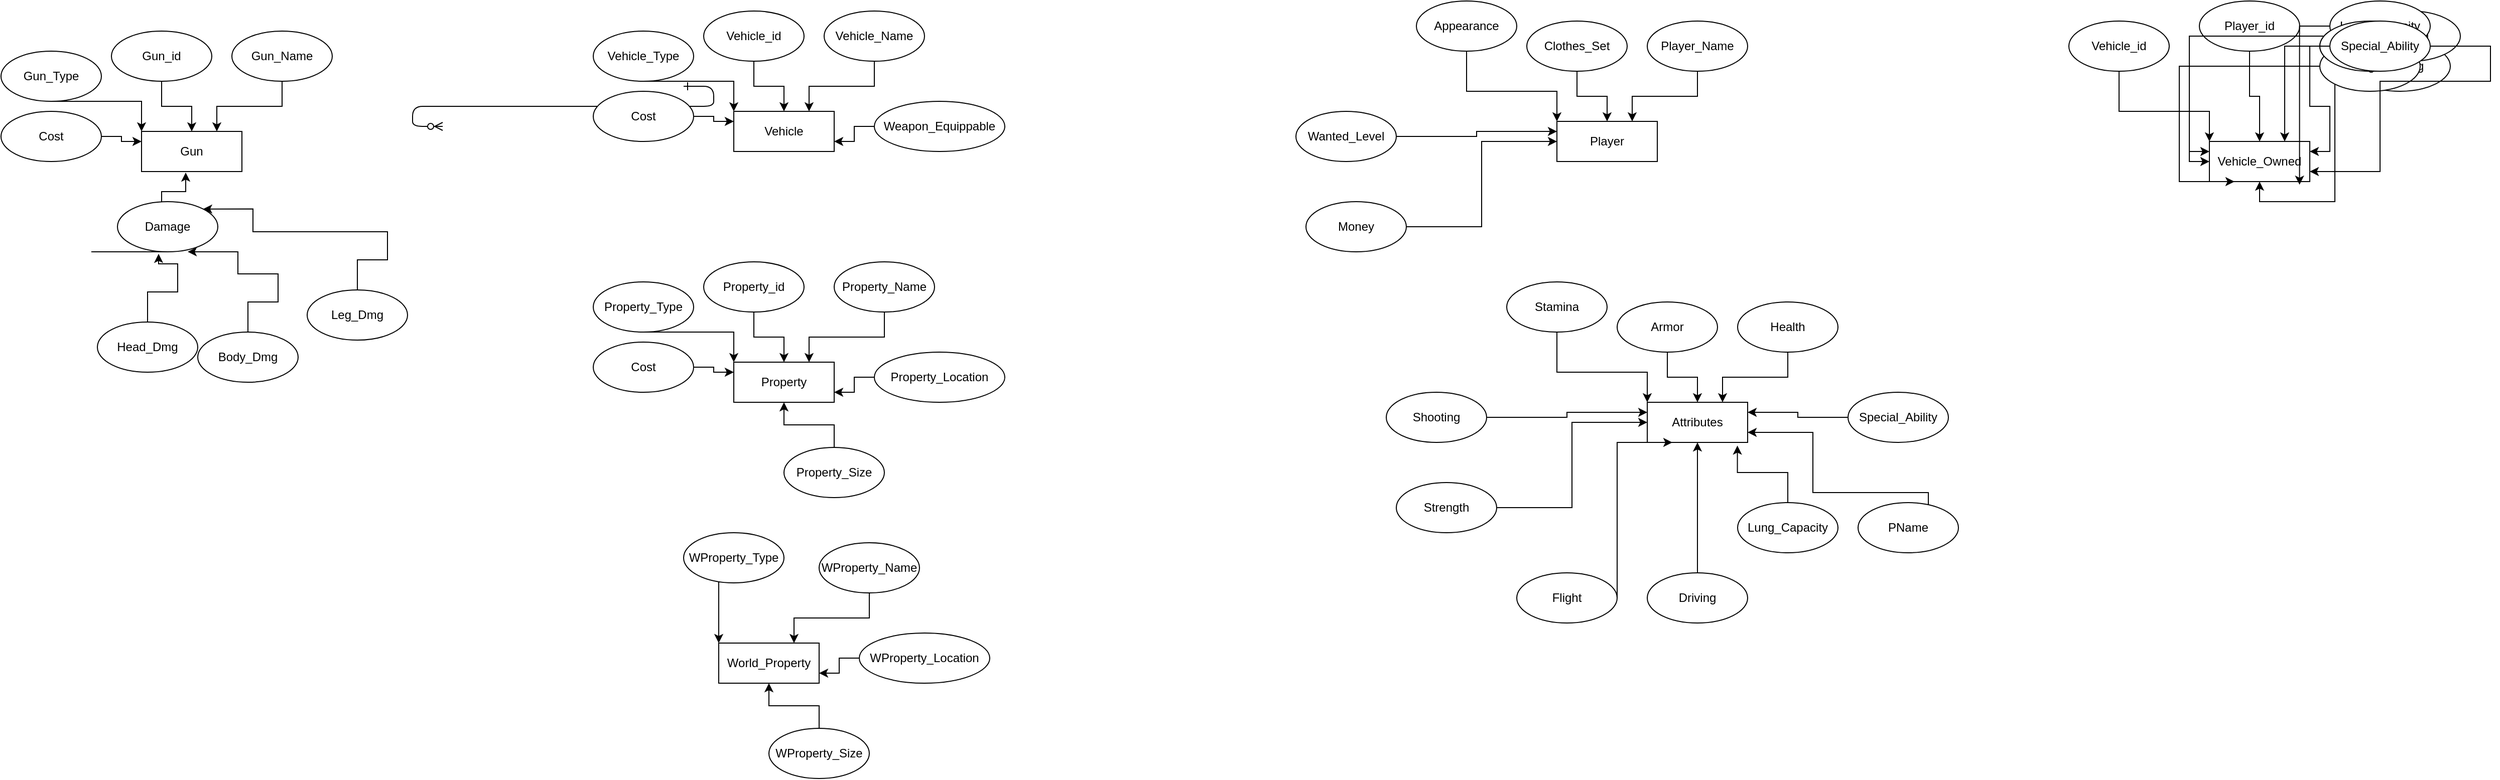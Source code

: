 <mxfile version="15.9.1" type="github">
  <diagram id="R2lEEEUBdFMjLlhIrx00" name="Page-1">
    <mxGraphModel dx="598" dy="1138" grid="1" gridSize="10" guides="1" tooltips="1" connect="1" arrows="1" fold="1" page="1" pageScale="1" pageWidth="850" pageHeight="1100" math="0" shadow="0" extFonts="Permanent Marker^https://fonts.googleapis.com/css?family=Permanent+Marker">
      <root>
        <mxCell id="0" />
        <mxCell id="1" parent="0" />
        <mxCell id="C-vyLk0tnHw3VtMMgP7b-12" value="" style="edgeStyle=entityRelationEdgeStyle;endArrow=ERzeroToMany;startArrow=ERone;endFill=1;startFill=0;" parent="1" edge="1">
          <mxGeometry width="100" height="100" relative="1" as="geometry">
            <mxPoint x="700" y="165" as="sourcePoint" />
            <mxPoint x="460" y="205" as="targetPoint" />
          </mxGeometry>
        </mxCell>
        <mxCell id="qchl_65KG_xpSbtckRRL-1" value="Gun" style="whiteSpace=wrap;html=1;align=center;" parent="1" vertex="1">
          <mxGeometry x="160" y="210" width="100" height="40" as="geometry" />
        </mxCell>
        <mxCell id="qchl_65KG_xpSbtckRRL-7" style="edgeStyle=orthogonalEdgeStyle;rounded=0;orthogonalLoop=1;jettySize=auto;html=1;" parent="1" source="qchl_65KG_xpSbtckRRL-2" target="qchl_65KG_xpSbtckRRL-1" edge="1">
          <mxGeometry relative="1" as="geometry" />
        </mxCell>
        <mxCell id="qchl_65KG_xpSbtckRRL-2" value="Gun_id" style="ellipse;whiteSpace=wrap;html=1;align=center;" parent="1" vertex="1">
          <mxGeometry x="130" y="110" width="100" height="50" as="geometry" />
        </mxCell>
        <mxCell id="qchl_65KG_xpSbtckRRL-8" style="edgeStyle=orthogonalEdgeStyle;rounded=0;orthogonalLoop=1;jettySize=auto;html=1;entryX=0.75;entryY=0;entryDx=0;entryDy=0;" parent="1" source="qchl_65KG_xpSbtckRRL-9" target="qchl_65KG_xpSbtckRRL-1" edge="1">
          <mxGeometry relative="1" as="geometry">
            <mxPoint x="330" y="210" as="targetPoint" />
          </mxGeometry>
        </mxCell>
        <mxCell id="qchl_65KG_xpSbtckRRL-9" value="Gun_Name" style="ellipse;whiteSpace=wrap;html=1;align=center;" parent="1" vertex="1">
          <mxGeometry x="250" y="110" width="100" height="50" as="geometry" />
        </mxCell>
        <mxCell id="qchl_65KG_xpSbtckRRL-10" style="edgeStyle=orthogonalEdgeStyle;rounded=0;orthogonalLoop=1;jettySize=auto;html=1;entryX=0;entryY=0;entryDx=0;entryDy=0;" parent="1" source="qchl_65KG_xpSbtckRRL-11" target="qchl_65KG_xpSbtckRRL-1" edge="1">
          <mxGeometry relative="1" as="geometry">
            <mxPoint x="100" y="230" as="targetPoint" />
            <Array as="points">
              <mxPoint x="160" y="180" />
            </Array>
          </mxGeometry>
        </mxCell>
        <mxCell id="qchl_65KG_xpSbtckRRL-11" value="Gun_Type" style="ellipse;whiteSpace=wrap;html=1;align=center;" parent="1" vertex="1">
          <mxGeometry x="20" y="130" width="100" height="50" as="geometry" />
        </mxCell>
        <mxCell id="qchl_65KG_xpSbtckRRL-12" style="edgeStyle=orthogonalEdgeStyle;rounded=0;orthogonalLoop=1;jettySize=auto;html=1;entryX=0;entryY=0.25;entryDx=0;entryDy=0;" parent="1" source="qchl_65KG_xpSbtckRRL-13" target="qchl_65KG_xpSbtckRRL-1" edge="1">
          <mxGeometry relative="1" as="geometry">
            <mxPoint x="100" y="290" as="targetPoint" />
          </mxGeometry>
        </mxCell>
        <mxCell id="qchl_65KG_xpSbtckRRL-13" value="Cost" style="ellipse;whiteSpace=wrap;html=1;align=center;" parent="1" vertex="1">
          <mxGeometry x="20" y="190" width="100" height="50" as="geometry" />
        </mxCell>
        <mxCell id="qchl_65KG_xpSbtckRRL-14" style="edgeStyle=orthogonalEdgeStyle;rounded=0;orthogonalLoop=1;jettySize=auto;html=1;entryX=0.44;entryY=1.025;entryDx=0;entryDy=0;entryPerimeter=0;" parent="1" source="qchl_65KG_xpSbtckRRL-15" target="qchl_65KG_xpSbtckRRL-1" edge="1">
          <mxGeometry relative="1" as="geometry">
            <mxPoint x="140" y="360" as="targetPoint" />
            <Array as="points">
              <mxPoint x="110" y="330" />
              <mxPoint x="180" y="330" />
              <mxPoint x="180" y="270" />
              <mxPoint x="204" y="270" />
            </Array>
          </mxGeometry>
        </mxCell>
        <mxCell id="qchl_65KG_xpSbtckRRL-15" value="Damage" style="ellipse;whiteSpace=wrap;html=1;align=center;" parent="1" vertex="1">
          <mxGeometry x="136" y="280" width="100" height="50" as="geometry" />
        </mxCell>
        <mxCell id="qchl_65KG_xpSbtckRRL-17" style="edgeStyle=orthogonalEdgeStyle;rounded=0;orthogonalLoop=1;jettySize=auto;html=1;entryX=0.41;entryY=1.04;entryDx=0;entryDy=0;entryPerimeter=0;" parent="1" source="qchl_65KG_xpSbtckRRL-18" target="qchl_65KG_xpSbtckRRL-15" edge="1">
          <mxGeometry relative="1" as="geometry">
            <mxPoint x="196" y="500" as="targetPoint" />
            <Array as="points">
              <mxPoint x="166" y="370" />
              <mxPoint x="196" y="370" />
              <mxPoint x="196" y="342" />
            </Array>
          </mxGeometry>
        </mxCell>
        <mxCell id="qchl_65KG_xpSbtckRRL-18" value="Head_Dmg" style="ellipse;whiteSpace=wrap;html=1;align=center;" parent="1" vertex="1">
          <mxGeometry x="116" y="400" width="100" height="50" as="geometry" />
        </mxCell>
        <mxCell id="qchl_65KG_xpSbtckRRL-19" style="edgeStyle=orthogonalEdgeStyle;rounded=0;orthogonalLoop=1;jettySize=auto;html=1;entryX=0.7;entryY=1;entryDx=0;entryDy=0;entryPerimeter=0;" parent="1" source="qchl_65KG_xpSbtckRRL-20" target="qchl_65KG_xpSbtckRRL-15" edge="1">
          <mxGeometry relative="1" as="geometry">
            <mxPoint x="327" y="352" as="targetPoint" />
            <Array as="points">
              <mxPoint x="266" y="380" />
              <mxPoint x="296" y="380" />
              <mxPoint x="296" y="352" />
              <mxPoint x="256" y="352" />
            </Array>
          </mxGeometry>
        </mxCell>
        <mxCell id="qchl_65KG_xpSbtckRRL-20" value="Body_Dmg" style="ellipse;whiteSpace=wrap;html=1;align=center;" parent="1" vertex="1">
          <mxGeometry x="216" y="410" width="100" height="50" as="geometry" />
        </mxCell>
        <mxCell id="qchl_65KG_xpSbtckRRL-21" style="edgeStyle=orthogonalEdgeStyle;rounded=0;orthogonalLoop=1;jettySize=auto;html=1;entryX=1;entryY=0;entryDx=0;entryDy=0;" parent="1" source="qchl_65KG_xpSbtckRRL-22" target="qchl_65KG_xpSbtckRRL-15" edge="1">
          <mxGeometry relative="1" as="geometry">
            <mxPoint x="436" y="310" as="targetPoint" />
            <Array as="points">
              <mxPoint x="375" y="338" />
              <mxPoint x="405" y="338" />
              <mxPoint x="405" y="310" />
              <mxPoint x="271" y="310" />
            </Array>
          </mxGeometry>
        </mxCell>
        <mxCell id="qchl_65KG_xpSbtckRRL-22" value="Leg_Dmg" style="ellipse;whiteSpace=wrap;html=1;align=center;" parent="1" vertex="1">
          <mxGeometry x="325" y="368" width="100" height="50" as="geometry" />
        </mxCell>
        <mxCell id="qchl_65KG_xpSbtckRRL-24" value="Vehicle" style="whiteSpace=wrap;html=1;align=center;" parent="1" vertex="1">
          <mxGeometry x="750" y="190" width="100" height="40" as="geometry" />
        </mxCell>
        <mxCell id="qchl_65KG_xpSbtckRRL-25" style="edgeStyle=orthogonalEdgeStyle;rounded=0;orthogonalLoop=1;jettySize=auto;html=1;" parent="1" source="qchl_65KG_xpSbtckRRL-26" target="qchl_65KG_xpSbtckRRL-24" edge="1">
          <mxGeometry relative="1" as="geometry" />
        </mxCell>
        <mxCell id="qchl_65KG_xpSbtckRRL-26" value="Vehicle_id" style="ellipse;whiteSpace=wrap;html=1;align=center;" parent="1" vertex="1">
          <mxGeometry x="720" y="90" width="100" height="50" as="geometry" />
        </mxCell>
        <mxCell id="qchl_65KG_xpSbtckRRL-27" style="edgeStyle=orthogonalEdgeStyle;rounded=0;orthogonalLoop=1;jettySize=auto;html=1;entryX=0.75;entryY=0;entryDx=0;entryDy=0;" parent="1" source="qchl_65KG_xpSbtckRRL-28" target="qchl_65KG_xpSbtckRRL-24" edge="1">
          <mxGeometry relative="1" as="geometry">
            <mxPoint x="920" y="190" as="targetPoint" />
          </mxGeometry>
        </mxCell>
        <mxCell id="qchl_65KG_xpSbtckRRL-28" value="Vehicle_Name" style="ellipse;whiteSpace=wrap;html=1;align=center;" parent="1" vertex="1">
          <mxGeometry x="840" y="90" width="100" height="50" as="geometry" />
        </mxCell>
        <mxCell id="qchl_65KG_xpSbtckRRL-29" style="edgeStyle=orthogonalEdgeStyle;rounded=0;orthogonalLoop=1;jettySize=auto;html=1;entryX=0;entryY=0;entryDx=0;entryDy=0;" parent="1" source="qchl_65KG_xpSbtckRRL-30" target="qchl_65KG_xpSbtckRRL-24" edge="1">
          <mxGeometry relative="1" as="geometry">
            <mxPoint x="690" y="210" as="targetPoint" />
            <Array as="points">
              <mxPoint x="750" y="160" />
            </Array>
          </mxGeometry>
        </mxCell>
        <mxCell id="qchl_65KG_xpSbtckRRL-30" value="Vehicle_Type" style="ellipse;whiteSpace=wrap;html=1;align=center;" parent="1" vertex="1">
          <mxGeometry x="610" y="110" width="100" height="50" as="geometry" />
        </mxCell>
        <mxCell id="qchl_65KG_xpSbtckRRL-31" style="edgeStyle=orthogonalEdgeStyle;rounded=0;orthogonalLoop=1;jettySize=auto;html=1;entryX=0;entryY=0.25;entryDx=0;entryDy=0;" parent="1" source="qchl_65KG_xpSbtckRRL-32" target="qchl_65KG_xpSbtckRRL-24" edge="1">
          <mxGeometry relative="1" as="geometry">
            <mxPoint x="690" y="270" as="targetPoint" />
          </mxGeometry>
        </mxCell>
        <mxCell id="qchl_65KG_xpSbtckRRL-32" value="Cost" style="ellipse;whiteSpace=wrap;html=1;align=center;" parent="1" vertex="1">
          <mxGeometry x="610" y="170" width="100" height="50" as="geometry" />
        </mxCell>
        <mxCell id="qchl_65KG_xpSbtckRRL-41" style="edgeStyle=orthogonalEdgeStyle;rounded=0;orthogonalLoop=1;jettySize=auto;html=1;entryX=1;entryY=0.75;entryDx=0;entryDy=0;" parent="1" source="qchl_65KG_xpSbtckRRL-42" target="qchl_65KG_xpSbtckRRL-24" edge="1">
          <mxGeometry relative="1" as="geometry">
            <mxPoint x="1030" y="210" as="targetPoint" />
          </mxGeometry>
        </mxCell>
        <mxCell id="qchl_65KG_xpSbtckRRL-42" value="Weapon_Equippable" style="ellipse;whiteSpace=wrap;html=1;align=center;" parent="1" vertex="1">
          <mxGeometry x="890" y="180" width="130" height="50" as="geometry" />
        </mxCell>
        <mxCell id="qchl_65KG_xpSbtckRRL-43" value="Property" style="whiteSpace=wrap;html=1;align=center;" parent="1" vertex="1">
          <mxGeometry x="750" y="440" width="100" height="40" as="geometry" />
        </mxCell>
        <mxCell id="qchl_65KG_xpSbtckRRL-44" style="edgeStyle=orthogonalEdgeStyle;rounded=0;orthogonalLoop=1;jettySize=auto;html=1;" parent="1" source="qchl_65KG_xpSbtckRRL-45" target="qchl_65KG_xpSbtckRRL-43" edge="1">
          <mxGeometry relative="1" as="geometry" />
        </mxCell>
        <mxCell id="qchl_65KG_xpSbtckRRL-45" value="Property_id" style="ellipse;whiteSpace=wrap;html=1;align=center;" parent="1" vertex="1">
          <mxGeometry x="720" y="340" width="100" height="50" as="geometry" />
        </mxCell>
        <mxCell id="qchl_65KG_xpSbtckRRL-46" style="edgeStyle=orthogonalEdgeStyle;rounded=0;orthogonalLoop=1;jettySize=auto;html=1;entryX=0.75;entryY=0;entryDx=0;entryDy=0;" parent="1" source="qchl_65KG_xpSbtckRRL-47" target="qchl_65KG_xpSbtckRRL-43" edge="1">
          <mxGeometry relative="1" as="geometry">
            <mxPoint x="920" y="440" as="targetPoint" />
          </mxGeometry>
        </mxCell>
        <mxCell id="qchl_65KG_xpSbtckRRL-47" value="Property_Name" style="ellipse;whiteSpace=wrap;html=1;align=center;" parent="1" vertex="1">
          <mxGeometry x="850" y="340" width="100" height="50" as="geometry" />
        </mxCell>
        <mxCell id="qchl_65KG_xpSbtckRRL-48" style="edgeStyle=orthogonalEdgeStyle;rounded=0;orthogonalLoop=1;jettySize=auto;html=1;entryX=0;entryY=0;entryDx=0;entryDy=0;" parent="1" source="qchl_65KG_xpSbtckRRL-49" target="qchl_65KG_xpSbtckRRL-43" edge="1">
          <mxGeometry relative="1" as="geometry">
            <mxPoint x="690" y="460" as="targetPoint" />
            <Array as="points">
              <mxPoint x="750" y="410" />
            </Array>
          </mxGeometry>
        </mxCell>
        <mxCell id="qchl_65KG_xpSbtckRRL-49" value="Property_Type" style="ellipse;whiteSpace=wrap;html=1;align=center;" parent="1" vertex="1">
          <mxGeometry x="610" y="360" width="100" height="50" as="geometry" />
        </mxCell>
        <mxCell id="qchl_65KG_xpSbtckRRL-50" style="edgeStyle=orthogonalEdgeStyle;rounded=0;orthogonalLoop=1;jettySize=auto;html=1;entryX=0;entryY=0.25;entryDx=0;entryDy=0;" parent="1" source="qchl_65KG_xpSbtckRRL-51" target="qchl_65KG_xpSbtckRRL-43" edge="1">
          <mxGeometry relative="1" as="geometry">
            <mxPoint x="690" y="520" as="targetPoint" />
          </mxGeometry>
        </mxCell>
        <mxCell id="qchl_65KG_xpSbtckRRL-51" value="Cost" style="ellipse;whiteSpace=wrap;html=1;align=center;" parent="1" vertex="1">
          <mxGeometry x="610" y="420" width="100" height="50" as="geometry" />
        </mxCell>
        <mxCell id="qchl_65KG_xpSbtckRRL-52" style="edgeStyle=orthogonalEdgeStyle;rounded=0;orthogonalLoop=1;jettySize=auto;html=1;entryX=1;entryY=0.75;entryDx=0;entryDy=0;" parent="1" source="qchl_65KG_xpSbtckRRL-53" target="qchl_65KG_xpSbtckRRL-43" edge="1">
          <mxGeometry relative="1" as="geometry">
            <mxPoint x="1030" y="460" as="targetPoint" />
          </mxGeometry>
        </mxCell>
        <mxCell id="qchl_65KG_xpSbtckRRL-53" value="Property_Location" style="ellipse;whiteSpace=wrap;html=1;align=center;" parent="1" vertex="1">
          <mxGeometry x="890" y="430" width="130" height="50" as="geometry" />
        </mxCell>
        <mxCell id="qchl_65KG_xpSbtckRRL-55" style="edgeStyle=orthogonalEdgeStyle;rounded=0;orthogonalLoop=1;jettySize=auto;html=1;" parent="1" source="qchl_65KG_xpSbtckRRL-54" target="qchl_65KG_xpSbtckRRL-43" edge="1">
          <mxGeometry relative="1" as="geometry" />
        </mxCell>
        <mxCell id="qchl_65KG_xpSbtckRRL-54" value="Property_Size" style="ellipse;whiteSpace=wrap;html=1;align=center;" parent="1" vertex="1">
          <mxGeometry x="800" y="525" width="100" height="50" as="geometry" />
        </mxCell>
        <mxCell id="qchl_65KG_xpSbtckRRL-58" value="World_Property" style="whiteSpace=wrap;html=1;align=center;" parent="1" vertex="1">
          <mxGeometry x="735" y="720" width="100" height="40" as="geometry" />
        </mxCell>
        <mxCell id="qchl_65KG_xpSbtckRRL-61" style="edgeStyle=orthogonalEdgeStyle;rounded=0;orthogonalLoop=1;jettySize=auto;html=1;entryX=0.75;entryY=0;entryDx=0;entryDy=0;" parent="1" source="qchl_65KG_xpSbtckRRL-62" target="qchl_65KG_xpSbtckRRL-58" edge="1">
          <mxGeometry relative="1" as="geometry">
            <mxPoint x="905" y="720" as="targetPoint" />
          </mxGeometry>
        </mxCell>
        <mxCell id="qchl_65KG_xpSbtckRRL-62" value="WProperty_Name" style="ellipse;whiteSpace=wrap;html=1;align=center;" parent="1" vertex="1">
          <mxGeometry x="835" y="620" width="100" height="50" as="geometry" />
        </mxCell>
        <mxCell id="qchl_65KG_xpSbtckRRL-63" style="edgeStyle=orthogonalEdgeStyle;rounded=0;orthogonalLoop=1;jettySize=auto;html=1;entryX=0;entryY=0;entryDx=0;entryDy=0;" parent="1" source="qchl_65KG_xpSbtckRRL-64" target="qchl_65KG_xpSbtckRRL-58" edge="1">
          <mxGeometry relative="1" as="geometry">
            <mxPoint x="675" y="740" as="targetPoint" />
            <Array as="points">
              <mxPoint x="735" y="690" />
            </Array>
          </mxGeometry>
        </mxCell>
        <mxCell id="qchl_65KG_xpSbtckRRL-64" value="WProperty_Type" style="ellipse;whiteSpace=wrap;html=1;align=center;" parent="1" vertex="1">
          <mxGeometry x="700" y="610" width="100" height="50" as="geometry" />
        </mxCell>
        <mxCell id="qchl_65KG_xpSbtckRRL-67" style="edgeStyle=orthogonalEdgeStyle;rounded=0;orthogonalLoop=1;jettySize=auto;html=1;entryX=1;entryY=0.75;entryDx=0;entryDy=0;" parent="1" source="qchl_65KG_xpSbtckRRL-68" target="qchl_65KG_xpSbtckRRL-58" edge="1">
          <mxGeometry relative="1" as="geometry">
            <mxPoint x="1015" y="740" as="targetPoint" />
          </mxGeometry>
        </mxCell>
        <mxCell id="qchl_65KG_xpSbtckRRL-68" value="WProperty_Location" style="ellipse;whiteSpace=wrap;html=1;align=center;" parent="1" vertex="1">
          <mxGeometry x="875" y="710" width="130" height="50" as="geometry" />
        </mxCell>
        <mxCell id="qchl_65KG_xpSbtckRRL-69" style="edgeStyle=orthogonalEdgeStyle;rounded=0;orthogonalLoop=1;jettySize=auto;html=1;" parent="1" source="qchl_65KG_xpSbtckRRL-70" target="qchl_65KG_xpSbtckRRL-58" edge="1">
          <mxGeometry relative="1" as="geometry" />
        </mxCell>
        <mxCell id="qchl_65KG_xpSbtckRRL-70" value="WProperty_Size" style="ellipse;whiteSpace=wrap;html=1;align=center;" parent="1" vertex="1">
          <mxGeometry x="785" y="805" width="100" height="50" as="geometry" />
        </mxCell>
        <mxCell id="qchl_65KG_xpSbtckRRL-71" value="Player" style="whiteSpace=wrap;html=1;align=center;" parent="1" vertex="1">
          <mxGeometry x="1570" y="200" width="100" height="40" as="geometry" />
        </mxCell>
        <mxCell id="qchl_65KG_xpSbtckRRL-72" style="edgeStyle=orthogonalEdgeStyle;rounded=0;orthogonalLoop=1;jettySize=auto;html=1;" parent="1" source="qchl_65KG_xpSbtckRRL-73" target="qchl_65KG_xpSbtckRRL-71" edge="1">
          <mxGeometry relative="1" as="geometry" />
        </mxCell>
        <mxCell id="qchl_65KG_xpSbtckRRL-73" value="Clothes_Set" style="ellipse;whiteSpace=wrap;html=1;align=center;" parent="1" vertex="1">
          <mxGeometry x="1540" y="100" width="100" height="50" as="geometry" />
        </mxCell>
        <mxCell id="qchl_65KG_xpSbtckRRL-74" style="edgeStyle=orthogonalEdgeStyle;rounded=0;orthogonalLoop=1;jettySize=auto;html=1;entryX=0.75;entryY=0;entryDx=0;entryDy=0;" parent="1" source="qchl_65KG_xpSbtckRRL-75" target="qchl_65KG_xpSbtckRRL-71" edge="1">
          <mxGeometry relative="1" as="geometry">
            <mxPoint x="1740" y="200" as="targetPoint" />
          </mxGeometry>
        </mxCell>
        <mxCell id="qchl_65KG_xpSbtckRRL-75" value="Player_Name" style="ellipse;whiteSpace=wrap;html=1;align=center;" parent="1" vertex="1">
          <mxGeometry x="1660" y="100" width="100" height="50" as="geometry" />
        </mxCell>
        <mxCell id="qchl_65KG_xpSbtckRRL-76" style="edgeStyle=orthogonalEdgeStyle;rounded=0;orthogonalLoop=1;jettySize=auto;html=1;entryX=0;entryY=0;entryDx=0;entryDy=0;" parent="1" source="qchl_65KG_xpSbtckRRL-77" target="qchl_65KG_xpSbtckRRL-71" edge="1">
          <mxGeometry relative="1" as="geometry">
            <mxPoint x="1510" y="220" as="targetPoint" />
            <Array as="points">
              <mxPoint x="1570" y="170" />
            </Array>
          </mxGeometry>
        </mxCell>
        <mxCell id="qchl_65KG_xpSbtckRRL-77" value="Appearance" style="ellipse;whiteSpace=wrap;html=1;align=center;" parent="1" vertex="1">
          <mxGeometry x="1430" y="80" width="100" height="50" as="geometry" />
        </mxCell>
        <mxCell id="qchl_65KG_xpSbtckRRL-78" style="edgeStyle=orthogonalEdgeStyle;rounded=0;orthogonalLoop=1;jettySize=auto;html=1;entryX=0;entryY=0.25;entryDx=0;entryDy=0;" parent="1" source="qchl_65KG_xpSbtckRRL-79" target="qchl_65KG_xpSbtckRRL-71" edge="1">
          <mxGeometry relative="1" as="geometry">
            <mxPoint x="1510" y="280" as="targetPoint" />
          </mxGeometry>
        </mxCell>
        <mxCell id="qchl_65KG_xpSbtckRRL-79" value="Wanted_Level" style="ellipse;whiteSpace=wrap;html=1;align=center;" parent="1" vertex="1">
          <mxGeometry x="1310" y="190" width="100" height="50" as="geometry" />
        </mxCell>
        <mxCell id="qchl_65KG_xpSbtckRRL-88" style="edgeStyle=orthogonalEdgeStyle;rounded=0;orthogonalLoop=1;jettySize=auto;html=1;entryX=0;entryY=0.5;entryDx=0;entryDy=0;" parent="1" source="qchl_65KG_xpSbtckRRL-89" target="qchl_65KG_xpSbtckRRL-71" edge="1">
          <mxGeometry relative="1" as="geometry">
            <mxPoint x="1580" y="300" as="targetPoint" />
          </mxGeometry>
        </mxCell>
        <mxCell id="qchl_65KG_xpSbtckRRL-89" value="Money" style="ellipse;whiteSpace=wrap;html=1;align=center;" parent="1" vertex="1">
          <mxGeometry x="1320" y="280" width="100" height="50" as="geometry" />
        </mxCell>
        <mxCell id="qchl_65KG_xpSbtckRRL-90" value="Attributes" style="whiteSpace=wrap;html=1;align=center;" parent="1" vertex="1">
          <mxGeometry x="1660" y="480" width="100" height="40" as="geometry" />
        </mxCell>
        <mxCell id="qchl_65KG_xpSbtckRRL-91" style="edgeStyle=orthogonalEdgeStyle;rounded=0;orthogonalLoop=1;jettySize=auto;html=1;" parent="1" source="qchl_65KG_xpSbtckRRL-92" target="qchl_65KG_xpSbtckRRL-90" edge="1">
          <mxGeometry relative="1" as="geometry" />
        </mxCell>
        <mxCell id="qchl_65KG_xpSbtckRRL-92" value="Armor" style="ellipse;whiteSpace=wrap;html=1;align=center;" parent="1" vertex="1">
          <mxGeometry x="1630" y="380" width="100" height="50" as="geometry" />
        </mxCell>
        <mxCell id="qchl_65KG_xpSbtckRRL-93" style="edgeStyle=orthogonalEdgeStyle;rounded=0;orthogonalLoop=1;jettySize=auto;html=1;entryX=0.75;entryY=0;entryDx=0;entryDy=0;" parent="1" source="qchl_65KG_xpSbtckRRL-94" target="qchl_65KG_xpSbtckRRL-90" edge="1">
          <mxGeometry relative="1" as="geometry">
            <mxPoint x="1830" y="480" as="targetPoint" />
          </mxGeometry>
        </mxCell>
        <mxCell id="qchl_65KG_xpSbtckRRL-94" value="Health" style="ellipse;whiteSpace=wrap;html=1;align=center;" parent="1" vertex="1">
          <mxGeometry x="1750" y="380" width="100" height="50" as="geometry" />
        </mxCell>
        <mxCell id="qchl_65KG_xpSbtckRRL-95" style="edgeStyle=orthogonalEdgeStyle;rounded=0;orthogonalLoop=1;jettySize=auto;html=1;entryX=0;entryY=0;entryDx=0;entryDy=0;" parent="1" source="qchl_65KG_xpSbtckRRL-96" target="qchl_65KG_xpSbtckRRL-90" edge="1">
          <mxGeometry relative="1" as="geometry">
            <mxPoint x="1600" y="500" as="targetPoint" />
            <Array as="points">
              <mxPoint x="1660" y="450" />
            </Array>
          </mxGeometry>
        </mxCell>
        <mxCell id="qchl_65KG_xpSbtckRRL-96" value="Stamina" style="ellipse;whiteSpace=wrap;html=1;align=center;" parent="1" vertex="1">
          <mxGeometry x="1520" y="360" width="100" height="50" as="geometry" />
        </mxCell>
        <mxCell id="qchl_65KG_xpSbtckRRL-97" style="edgeStyle=orthogonalEdgeStyle;rounded=0;orthogonalLoop=1;jettySize=auto;html=1;entryX=0;entryY=0.25;entryDx=0;entryDy=0;" parent="1" source="qchl_65KG_xpSbtckRRL-98" target="qchl_65KG_xpSbtckRRL-90" edge="1">
          <mxGeometry relative="1" as="geometry">
            <mxPoint x="1600" y="560" as="targetPoint" />
          </mxGeometry>
        </mxCell>
        <mxCell id="qchl_65KG_xpSbtckRRL-98" value="Shooting" style="ellipse;whiteSpace=wrap;html=1;align=center;" parent="1" vertex="1">
          <mxGeometry x="1400" y="470" width="100" height="50" as="geometry" />
        </mxCell>
        <mxCell id="qchl_65KG_xpSbtckRRL-99" style="edgeStyle=orthogonalEdgeStyle;rounded=0;orthogonalLoop=1;jettySize=auto;html=1;entryX=0;entryY=0.5;entryDx=0;entryDy=0;" parent="1" source="qchl_65KG_xpSbtckRRL-100" target="qchl_65KG_xpSbtckRRL-90" edge="1">
          <mxGeometry relative="1" as="geometry">
            <mxPoint x="1670" y="580" as="targetPoint" />
          </mxGeometry>
        </mxCell>
        <mxCell id="qchl_65KG_xpSbtckRRL-100" value="Strength" style="ellipse;whiteSpace=wrap;html=1;align=center;" parent="1" vertex="1">
          <mxGeometry x="1410" y="560" width="100" height="50" as="geometry" />
        </mxCell>
        <mxCell id="qchl_65KG_xpSbtckRRL-101" style="edgeStyle=orthogonalEdgeStyle;rounded=0;orthogonalLoop=1;jettySize=auto;html=1;entryX=0.5;entryY=1;entryDx=0;entryDy=0;" parent="1" source="qchl_65KG_xpSbtckRRL-102" target="qchl_65KG_xpSbtckRRL-90" edge="1">
          <mxGeometry relative="1" as="geometry">
            <mxPoint x="1770" y="520" as="targetPoint" />
          </mxGeometry>
        </mxCell>
        <mxCell id="qchl_65KG_xpSbtckRRL-102" value="Driving" style="ellipse;whiteSpace=wrap;html=1;align=center;" parent="1" vertex="1">
          <mxGeometry x="1660" y="650" width="100" height="50" as="geometry" />
        </mxCell>
        <mxCell id="qchl_65KG_xpSbtckRRL-103" style="edgeStyle=orthogonalEdgeStyle;rounded=0;orthogonalLoop=1;jettySize=auto;html=1;entryX=0.898;entryY=1.079;entryDx=0;entryDy=0;entryPerimeter=0;" parent="1" source="qchl_65KG_xpSbtckRRL-104" target="qchl_65KG_xpSbtckRRL-90" edge="1">
          <mxGeometry relative="1" as="geometry">
            <mxPoint x="1885" y="720" as="targetPoint" />
          </mxGeometry>
        </mxCell>
        <mxCell id="qchl_65KG_xpSbtckRRL-104" value="Lung_Capacity" style="ellipse;whiteSpace=wrap;html=1;align=center;" parent="1" vertex="1">
          <mxGeometry x="1750" y="580" width="100" height="50" as="geometry" />
        </mxCell>
        <mxCell id="qchl_65KG_xpSbtckRRL-105" style="edgeStyle=orthogonalEdgeStyle;rounded=0;orthogonalLoop=1;jettySize=auto;html=1;entryX=0.25;entryY=1;entryDx=0;entryDy=0;" parent="1" source="qchl_65KG_xpSbtckRRL-106" target="qchl_65KG_xpSbtckRRL-90" edge="1">
          <mxGeometry relative="1" as="geometry">
            <mxPoint x="1670" y="570" as="targetPoint" />
            <Array as="points">
              <mxPoint x="1630" y="520" />
            </Array>
          </mxGeometry>
        </mxCell>
        <mxCell id="qchl_65KG_xpSbtckRRL-106" value="Flight" style="ellipse;whiteSpace=wrap;html=1;align=center;" parent="1" vertex="1">
          <mxGeometry x="1530" y="650" width="100" height="50" as="geometry" />
        </mxCell>
        <mxCell id="qchl_65KG_xpSbtckRRL-108" style="edgeStyle=orthogonalEdgeStyle;rounded=0;orthogonalLoop=1;jettySize=auto;html=1;entryX=1;entryY=0.75;entryDx=0;entryDy=0;" parent="1" source="qchl_65KG_xpSbtckRRL-109" target="qchl_65KG_xpSbtckRRL-90" edge="1">
          <mxGeometry relative="1" as="geometry">
            <mxPoint x="1940" y="460" as="targetPoint" />
            <Array as="points">
              <mxPoint x="1940" y="570" />
              <mxPoint x="1825" y="570" />
              <mxPoint x="1825" y="510" />
            </Array>
          </mxGeometry>
        </mxCell>
        <mxCell id="qchl_65KG_xpSbtckRRL-109" value="PName" style="ellipse;whiteSpace=wrap;html=1;align=center;" parent="1" vertex="1">
          <mxGeometry x="1870" y="580" width="100" height="50" as="geometry" />
        </mxCell>
        <mxCell id="qchl_65KG_xpSbtckRRL-110" style="edgeStyle=orthogonalEdgeStyle;rounded=0;orthogonalLoop=1;jettySize=auto;html=1;entryX=1;entryY=0.25;entryDx=0;entryDy=0;" parent="1" source="qchl_65KG_xpSbtckRRL-111" target="qchl_65KG_xpSbtckRRL-90" edge="1">
          <mxGeometry relative="1" as="geometry">
            <mxPoint x="1979.8" y="463.16" as="targetPoint" />
          </mxGeometry>
        </mxCell>
        <mxCell id="qchl_65KG_xpSbtckRRL-111" value="Special_Ability" style="ellipse;whiteSpace=wrap;html=1;align=center;" parent="1" vertex="1">
          <mxGeometry x="1860" y="470" width="100" height="50" as="geometry" />
        </mxCell>
        <mxCell id="qchl_65KG_xpSbtckRRL-133" value="Vehicle_Owned" style="whiteSpace=wrap;html=1;align=center;" parent="1" vertex="1">
          <mxGeometry x="2220" y="220" width="100" height="40" as="geometry" />
        </mxCell>
        <mxCell id="qchl_65KG_xpSbtckRRL-134" style="edgeStyle=orthogonalEdgeStyle;rounded=0;orthogonalLoop=1;jettySize=auto;html=1;entryX=0.5;entryY=0;entryDx=0;entryDy=0;" parent="1" source="qchl_65KG_xpSbtckRRL-135" target="qchl_65KG_xpSbtckRRL-133" edge="1">
          <mxGeometry relative="1" as="geometry">
            <mxPoint x="2250" y="230" as="targetPoint" />
          </mxGeometry>
        </mxCell>
        <mxCell id="qchl_65KG_xpSbtckRRL-135" value="Player_id" style="ellipse;whiteSpace=wrap;html=1;align=center;" parent="1" vertex="1">
          <mxGeometry x="2210" y="80" width="100" height="50" as="geometry" />
        </mxCell>
        <mxCell id="qchl_65KG_xpSbtckRRL-136" style="edgeStyle=orthogonalEdgeStyle;rounded=0;orthogonalLoop=1;jettySize=auto;html=1;entryX=0.75;entryY=0;entryDx=0;entryDy=0;" parent="1" source="qchl_65KG_xpSbtckRRL-137" target="qchl_65KG_xpSbtckRRL-133" edge="1">
          <mxGeometry relative="1" as="geometry">
            <mxPoint x="2390" y="220" as="targetPoint" />
          </mxGeometry>
        </mxCell>
        <mxCell id="qchl_65KG_xpSbtckRRL-137" value="Health" style="ellipse;whiteSpace=wrap;html=1;align=center;" parent="1" vertex="1">
          <mxGeometry x="2330" y="100" width="100" height="50" as="geometry" />
        </mxCell>
        <mxCell id="qchl_65KG_xpSbtckRRL-138" style="edgeStyle=orthogonalEdgeStyle;rounded=0;orthogonalLoop=1;jettySize=auto;html=1;entryX=0;entryY=0;entryDx=0;entryDy=0;" parent="1" source="qchl_65KG_xpSbtckRRL-139" target="qchl_65KG_xpSbtckRRL-133" edge="1">
          <mxGeometry relative="1" as="geometry">
            <mxPoint x="2160" y="240" as="targetPoint" />
            <Array as="points">
              <mxPoint x="2220" y="190" />
            </Array>
          </mxGeometry>
        </mxCell>
        <mxCell id="qchl_65KG_xpSbtckRRL-139" value="Vehicle_id" style="ellipse;whiteSpace=wrap;html=1;align=center;" parent="1" vertex="1">
          <mxGeometry x="2080" y="100" width="100" height="50" as="geometry" />
        </mxCell>
        <mxCell id="qchl_65KG_xpSbtckRRL-140" style="edgeStyle=orthogonalEdgeStyle;rounded=0;orthogonalLoop=1;jettySize=auto;html=1;entryX=0;entryY=0.25;entryDx=0;entryDy=0;" parent="1" source="qchl_65KG_xpSbtckRRL-141" target="qchl_65KG_xpSbtckRRL-133" edge="1">
          <mxGeometry relative="1" as="geometry">
            <mxPoint x="2160" y="300" as="targetPoint" />
          </mxGeometry>
        </mxCell>
        <mxCell id="qchl_65KG_xpSbtckRRL-141" value="Shooting" style="ellipse;whiteSpace=wrap;html=1;align=center;" parent="1" vertex="1">
          <mxGeometry x="2360" y="120" width="100" height="50" as="geometry" />
        </mxCell>
        <mxCell id="qchl_65KG_xpSbtckRRL-142" style="edgeStyle=orthogonalEdgeStyle;rounded=0;orthogonalLoop=1;jettySize=auto;html=1;entryX=0;entryY=0.5;entryDx=0;entryDy=0;" parent="1" source="qchl_65KG_xpSbtckRRL-143" target="qchl_65KG_xpSbtckRRL-133" edge="1">
          <mxGeometry relative="1" as="geometry">
            <mxPoint x="2230" y="320" as="targetPoint" />
          </mxGeometry>
        </mxCell>
        <mxCell id="qchl_65KG_xpSbtckRRL-143" value="Strength" style="ellipse;whiteSpace=wrap;html=1;align=center;" parent="1" vertex="1">
          <mxGeometry x="2340" y="90" width="100" height="50" as="geometry" />
        </mxCell>
        <mxCell id="qchl_65KG_xpSbtckRRL-144" style="edgeStyle=orthogonalEdgeStyle;rounded=0;orthogonalLoop=1;jettySize=auto;html=1;entryX=0.5;entryY=1;entryDx=0;entryDy=0;" parent="1" source="qchl_65KG_xpSbtckRRL-145" target="qchl_65KG_xpSbtckRRL-133" edge="1">
          <mxGeometry relative="1" as="geometry">
            <mxPoint x="2330" y="260" as="targetPoint" />
          </mxGeometry>
        </mxCell>
        <mxCell id="qchl_65KG_xpSbtckRRL-145" value="Driving" style="ellipse;whiteSpace=wrap;html=1;align=center;" parent="1" vertex="1">
          <mxGeometry x="2370" y="90" width="100" height="50" as="geometry" />
        </mxCell>
        <mxCell id="qchl_65KG_xpSbtckRRL-146" style="edgeStyle=orthogonalEdgeStyle;rounded=0;orthogonalLoop=1;jettySize=auto;html=1;entryX=0.898;entryY=1.079;entryDx=0;entryDy=0;entryPerimeter=0;" parent="1" source="qchl_65KG_xpSbtckRRL-147" target="qchl_65KG_xpSbtckRRL-133" edge="1">
          <mxGeometry relative="1" as="geometry">
            <mxPoint x="2445" y="460" as="targetPoint" />
          </mxGeometry>
        </mxCell>
        <mxCell id="qchl_65KG_xpSbtckRRL-147" value="Lung_Capacity" style="ellipse;whiteSpace=wrap;html=1;align=center;" parent="1" vertex="1">
          <mxGeometry x="2340" y="80" width="100" height="50" as="geometry" />
        </mxCell>
        <mxCell id="qchl_65KG_xpSbtckRRL-148" style="edgeStyle=orthogonalEdgeStyle;rounded=0;orthogonalLoop=1;jettySize=auto;html=1;entryX=0.25;entryY=1;entryDx=0;entryDy=0;" parent="1" source="qchl_65KG_xpSbtckRRL-149" target="qchl_65KG_xpSbtckRRL-133" edge="1">
          <mxGeometry relative="1" as="geometry">
            <mxPoint x="2230" y="310" as="targetPoint" />
            <Array as="points">
              <mxPoint x="2190" y="260" />
            </Array>
          </mxGeometry>
        </mxCell>
        <mxCell id="qchl_65KG_xpSbtckRRL-149" value="Flight" style="ellipse;whiteSpace=wrap;html=1;align=center;" parent="1" vertex="1">
          <mxGeometry x="2330" y="120" width="100" height="50" as="geometry" />
        </mxCell>
        <mxCell id="qchl_65KG_xpSbtckRRL-150" style="edgeStyle=orthogonalEdgeStyle;rounded=0;orthogonalLoop=1;jettySize=auto;html=1;entryX=1;entryY=0.75;entryDx=0;entryDy=0;" parent="1" source="qchl_65KG_xpSbtckRRL-151" target="qchl_65KG_xpSbtckRRL-133" edge="1">
          <mxGeometry relative="1" as="geometry">
            <mxPoint x="2500" y="200" as="targetPoint" />
            <Array as="points">
              <mxPoint x="2500" y="125" />
              <mxPoint x="2500" y="160" />
              <mxPoint x="2390" y="160" />
              <mxPoint x="2390" y="250" />
            </Array>
          </mxGeometry>
        </mxCell>
        <mxCell id="qchl_65KG_xpSbtckRRL-151" value="Vid" style="ellipse;whiteSpace=wrap;html=1;align=center;" parent="1" vertex="1">
          <mxGeometry x="2330" y="100" width="100" height="50" as="geometry" />
        </mxCell>
        <mxCell id="qchl_65KG_xpSbtckRRL-152" style="edgeStyle=orthogonalEdgeStyle;rounded=0;orthogonalLoop=1;jettySize=auto;html=1;entryX=1;entryY=0.25;entryDx=0;entryDy=0;" parent="1" source="qchl_65KG_xpSbtckRRL-153" target="qchl_65KG_xpSbtckRRL-133" edge="1">
          <mxGeometry relative="1" as="geometry">
            <mxPoint x="2539.8" y="203.16" as="targetPoint" />
          </mxGeometry>
        </mxCell>
        <mxCell id="qchl_65KG_xpSbtckRRL-153" value="Special_Ability" style="ellipse;whiteSpace=wrap;html=1;align=center;" parent="1" vertex="1">
          <mxGeometry x="2340" y="100" width="100" height="50" as="geometry" />
        </mxCell>
      </root>
    </mxGraphModel>
  </diagram>
</mxfile>
